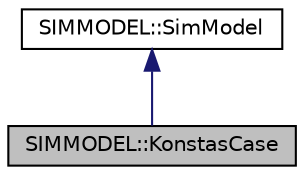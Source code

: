 digraph "SIMMODEL::KonstasCase"
{
 // LATEX_PDF_SIZE
  edge [fontname="Helvetica",fontsize="10",labelfontname="Helvetica",labelfontsize="10"];
  node [fontname="Helvetica",fontsize="10",shape=record];
  Node1 [label="SIMMODEL::KonstasCase",height=0.2,width=0.4,color="black", fillcolor="grey75", style="filled", fontcolor="black",tooltip=" "];
  Node2 -> Node1 [dir="back",color="midnightblue",fontsize="10",style="solid",fontname="Helvetica"];
  Node2 [label="SIMMODEL::SimModel",height=0.2,width=0.4,color="black", fillcolor="white", style="filled",URL="$classSIMMODEL_1_1SimModel.html",tooltip=" "];
}
